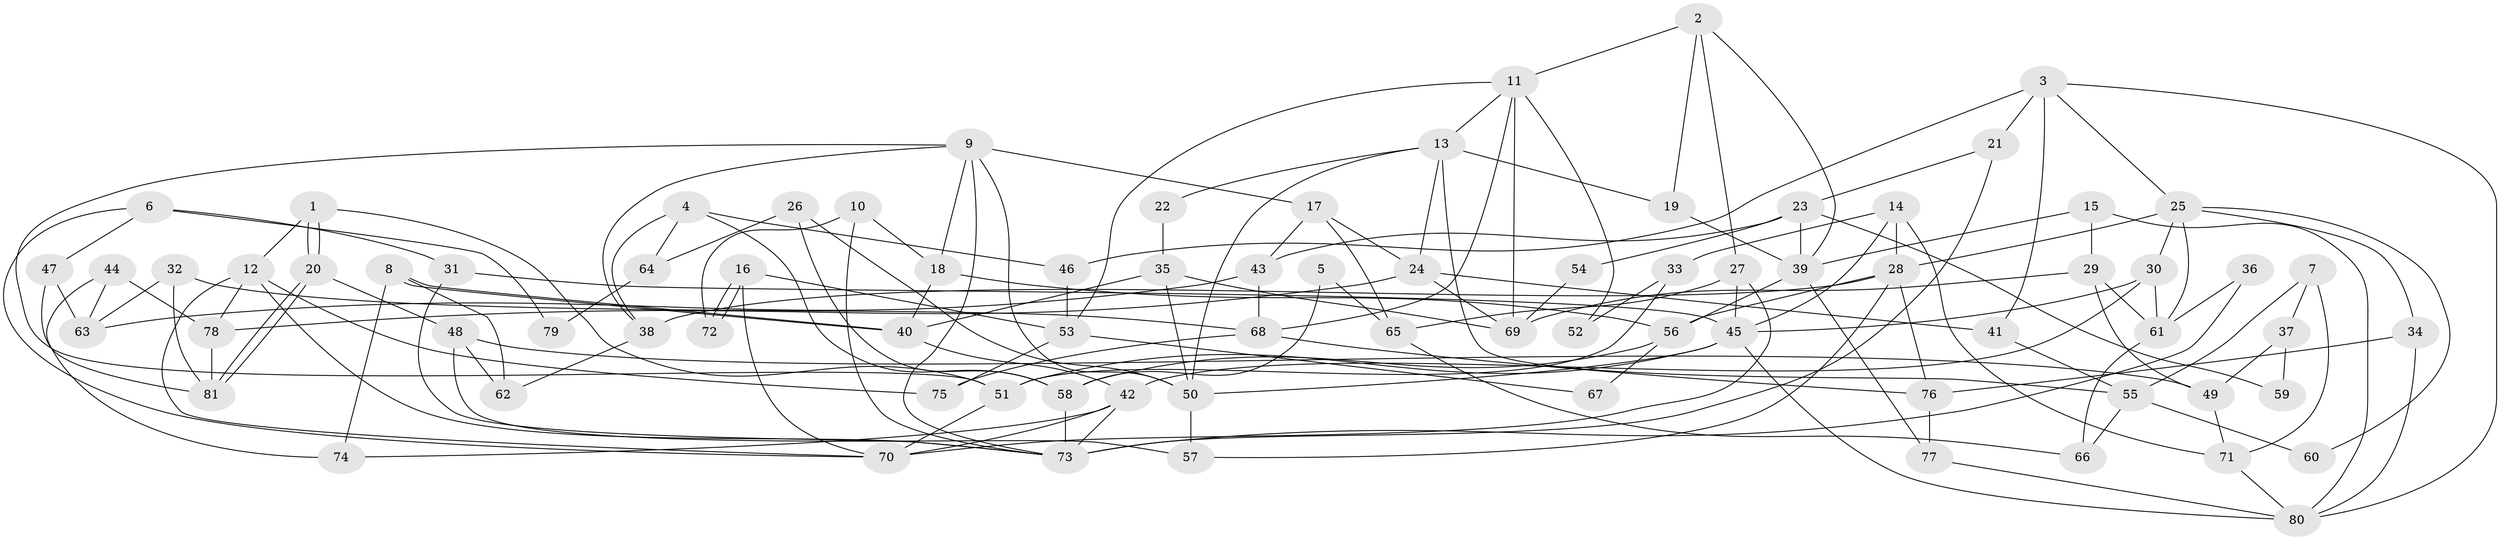 // coarse degree distribution, {4: 0.1, 8: 0.04, 6: 0.16, 5: 0.22, 3: 0.24, 9: 0.04, 7: 0.08, 10: 0.02, 2: 0.08, 11: 0.02}
// Generated by graph-tools (version 1.1) at 2025/24/03/03/25 07:24:01]
// undirected, 81 vertices, 162 edges
graph export_dot {
graph [start="1"]
  node [color=gray90,style=filled];
  1;
  2;
  3;
  4;
  5;
  6;
  7;
  8;
  9;
  10;
  11;
  12;
  13;
  14;
  15;
  16;
  17;
  18;
  19;
  20;
  21;
  22;
  23;
  24;
  25;
  26;
  27;
  28;
  29;
  30;
  31;
  32;
  33;
  34;
  35;
  36;
  37;
  38;
  39;
  40;
  41;
  42;
  43;
  44;
  45;
  46;
  47;
  48;
  49;
  50;
  51;
  52;
  53;
  54;
  55;
  56;
  57;
  58;
  59;
  60;
  61;
  62;
  63;
  64;
  65;
  66;
  67;
  68;
  69;
  70;
  71;
  72;
  73;
  74;
  75;
  76;
  77;
  78;
  79;
  80;
  81;
  1 -- 51;
  1 -- 20;
  1 -- 20;
  1 -- 12;
  2 -- 27;
  2 -- 11;
  2 -- 19;
  2 -- 39;
  3 -- 25;
  3 -- 80;
  3 -- 21;
  3 -- 41;
  3 -- 46;
  4 -- 46;
  4 -- 58;
  4 -- 38;
  4 -- 64;
  5 -- 58;
  5 -- 65;
  6 -- 70;
  6 -- 31;
  6 -- 47;
  6 -- 79;
  7 -- 71;
  7 -- 55;
  7 -- 37;
  8 -- 62;
  8 -- 40;
  8 -- 40;
  8 -- 74;
  9 -- 38;
  9 -- 17;
  9 -- 18;
  9 -- 50;
  9 -- 51;
  9 -- 73;
  10 -- 18;
  10 -- 73;
  10 -- 72;
  11 -- 69;
  11 -- 53;
  11 -- 13;
  11 -- 52;
  11 -- 68;
  12 -- 70;
  12 -- 73;
  12 -- 75;
  12 -- 78;
  13 -- 19;
  13 -- 22;
  13 -- 24;
  13 -- 50;
  13 -- 55;
  14 -- 45;
  14 -- 71;
  14 -- 28;
  14 -- 33;
  15 -- 29;
  15 -- 80;
  15 -- 39;
  16 -- 70;
  16 -- 72;
  16 -- 72;
  16 -- 53;
  17 -- 43;
  17 -- 24;
  17 -- 65;
  18 -- 40;
  18 -- 56;
  19 -- 39;
  20 -- 81;
  20 -- 81;
  20 -- 48;
  21 -- 73;
  21 -- 23;
  22 -- 35;
  23 -- 39;
  23 -- 43;
  23 -- 54;
  23 -- 59;
  24 -- 78;
  24 -- 41;
  24 -- 69;
  25 -- 34;
  25 -- 28;
  25 -- 30;
  25 -- 60;
  25 -- 61;
  26 -- 58;
  26 -- 50;
  26 -- 64;
  27 -- 70;
  27 -- 45;
  27 -- 65;
  28 -- 56;
  28 -- 38;
  28 -- 57;
  28 -- 76;
  29 -- 61;
  29 -- 69;
  29 -- 49;
  30 -- 61;
  30 -- 42;
  30 -- 45;
  31 -- 45;
  31 -- 73;
  32 -- 63;
  32 -- 68;
  32 -- 81;
  33 -- 51;
  33 -- 52;
  34 -- 76;
  34 -- 80;
  35 -- 50;
  35 -- 40;
  35 -- 69;
  36 -- 73;
  36 -- 61;
  37 -- 49;
  37 -- 59;
  38 -- 62;
  39 -- 56;
  39 -- 77;
  40 -- 42;
  41 -- 55;
  42 -- 73;
  42 -- 70;
  42 -- 74;
  43 -- 63;
  43 -- 68;
  44 -- 78;
  44 -- 74;
  44 -- 63;
  45 -- 50;
  45 -- 51;
  45 -- 80;
  46 -- 53;
  47 -- 81;
  47 -- 63;
  48 -- 57;
  48 -- 49;
  48 -- 62;
  49 -- 71;
  50 -- 57;
  51 -- 70;
  53 -- 75;
  53 -- 67;
  54 -- 69;
  55 -- 60;
  55 -- 66;
  56 -- 58;
  56 -- 67;
  58 -- 73;
  61 -- 66;
  64 -- 79;
  65 -- 66;
  68 -- 75;
  68 -- 76;
  71 -- 80;
  76 -- 77;
  77 -- 80;
  78 -- 81;
}
